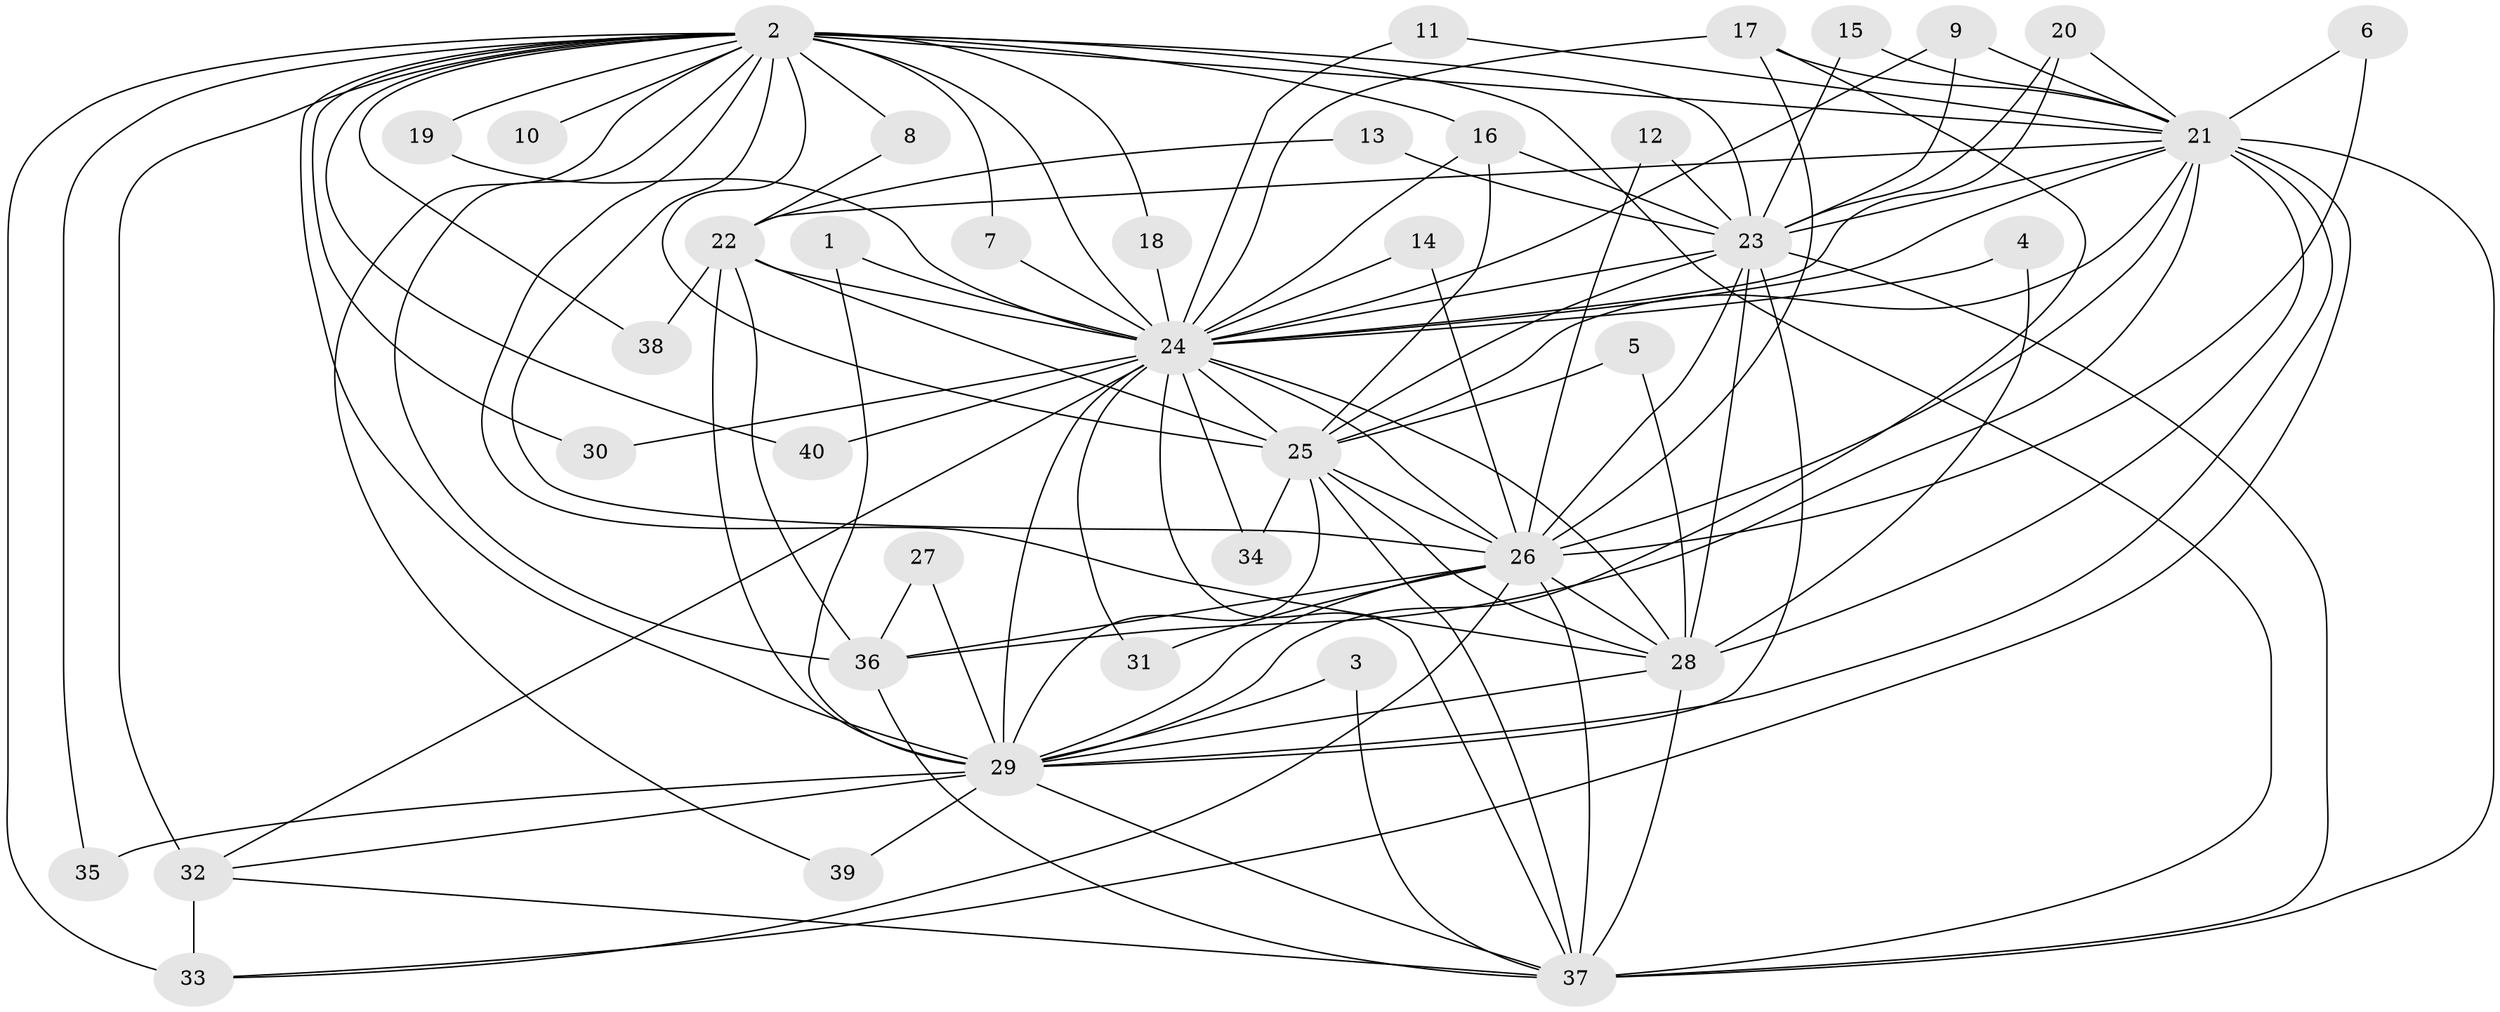 // original degree distribution, {18: 0.01282051282051282, 19: 0.01282051282051282, 14: 0.038461538461538464, 33: 0.01282051282051282, 15: 0.01282051282051282, 22: 0.01282051282051282, 20: 0.01282051282051282, 17: 0.01282051282051282, 4: 0.08974358974358974, 2: 0.6025641025641025, 3: 0.14102564102564102, 7: 0.01282051282051282, 6: 0.01282051282051282, 8: 0.01282051282051282}
// Generated by graph-tools (version 1.1) at 2025/25/03/09/25 03:25:50]
// undirected, 40 vertices, 112 edges
graph export_dot {
graph [start="1"]
  node [color=gray90,style=filled];
  1;
  2;
  3;
  4;
  5;
  6;
  7;
  8;
  9;
  10;
  11;
  12;
  13;
  14;
  15;
  16;
  17;
  18;
  19;
  20;
  21;
  22;
  23;
  24;
  25;
  26;
  27;
  28;
  29;
  30;
  31;
  32;
  33;
  34;
  35;
  36;
  37;
  38;
  39;
  40;
  1 -- 24 [weight=1.0];
  1 -- 29 [weight=1.0];
  2 -- 7 [weight=1.0];
  2 -- 8 [weight=1.0];
  2 -- 10 [weight=2.0];
  2 -- 16 [weight=1.0];
  2 -- 18 [weight=1.0];
  2 -- 19 [weight=1.0];
  2 -- 21 [weight=3.0];
  2 -- 23 [weight=2.0];
  2 -- 24 [weight=2.0];
  2 -- 25 [weight=3.0];
  2 -- 26 [weight=2.0];
  2 -- 28 [weight=2.0];
  2 -- 29 [weight=3.0];
  2 -- 30 [weight=1.0];
  2 -- 32 [weight=1.0];
  2 -- 33 [weight=2.0];
  2 -- 35 [weight=1.0];
  2 -- 36 [weight=1.0];
  2 -- 37 [weight=2.0];
  2 -- 38 [weight=1.0];
  2 -- 39 [weight=1.0];
  2 -- 40 [weight=1.0];
  3 -- 29 [weight=1.0];
  3 -- 37 [weight=1.0];
  4 -- 24 [weight=1.0];
  4 -- 28 [weight=1.0];
  5 -- 25 [weight=1.0];
  5 -- 28 [weight=1.0];
  6 -- 21 [weight=1.0];
  6 -- 26 [weight=1.0];
  7 -- 24 [weight=1.0];
  8 -- 22 [weight=1.0];
  9 -- 21 [weight=1.0];
  9 -- 23 [weight=2.0];
  9 -- 24 [weight=1.0];
  11 -- 21 [weight=1.0];
  11 -- 24 [weight=1.0];
  12 -- 23 [weight=2.0];
  12 -- 26 [weight=1.0];
  13 -- 22 [weight=1.0];
  13 -- 23 [weight=1.0];
  14 -- 24 [weight=1.0];
  14 -- 26 [weight=1.0];
  15 -- 21 [weight=1.0];
  15 -- 23 [weight=1.0];
  16 -- 23 [weight=1.0];
  16 -- 24 [weight=1.0];
  16 -- 25 [weight=1.0];
  17 -- 21 [weight=1.0];
  17 -- 24 [weight=1.0];
  17 -- 26 [weight=1.0];
  17 -- 29 [weight=1.0];
  18 -- 24 [weight=1.0];
  19 -- 24 [weight=1.0];
  20 -- 21 [weight=1.0];
  20 -- 23 [weight=1.0];
  20 -- 24 [weight=1.0];
  21 -- 22 [weight=2.0];
  21 -- 23 [weight=2.0];
  21 -- 24 [weight=1.0];
  21 -- 25 [weight=1.0];
  21 -- 26 [weight=1.0];
  21 -- 28 [weight=1.0];
  21 -- 29 [weight=1.0];
  21 -- 33 [weight=1.0];
  21 -- 36 [weight=1.0];
  21 -- 37 [weight=2.0];
  22 -- 24 [weight=1.0];
  22 -- 25 [weight=1.0];
  22 -- 29 [weight=1.0];
  22 -- 36 [weight=1.0];
  22 -- 38 [weight=1.0];
  23 -- 24 [weight=2.0];
  23 -- 25 [weight=1.0];
  23 -- 26 [weight=1.0];
  23 -- 28 [weight=1.0];
  23 -- 29 [weight=1.0];
  23 -- 37 [weight=1.0];
  24 -- 25 [weight=1.0];
  24 -- 26 [weight=2.0];
  24 -- 28 [weight=1.0];
  24 -- 29 [weight=2.0];
  24 -- 30 [weight=1.0];
  24 -- 31 [weight=1.0];
  24 -- 32 [weight=2.0];
  24 -- 34 [weight=2.0];
  24 -- 37 [weight=2.0];
  24 -- 40 [weight=1.0];
  25 -- 26 [weight=1.0];
  25 -- 28 [weight=2.0];
  25 -- 29 [weight=1.0];
  25 -- 34 [weight=1.0];
  25 -- 37 [weight=1.0];
  26 -- 28 [weight=2.0];
  26 -- 29 [weight=1.0];
  26 -- 31 [weight=1.0];
  26 -- 33 [weight=1.0];
  26 -- 36 [weight=2.0];
  26 -- 37 [weight=1.0];
  27 -- 29 [weight=1.0];
  27 -- 36 [weight=1.0];
  28 -- 29 [weight=2.0];
  28 -- 37 [weight=1.0];
  29 -- 32 [weight=1.0];
  29 -- 35 [weight=1.0];
  29 -- 37 [weight=1.0];
  29 -- 39 [weight=2.0];
  32 -- 33 [weight=1.0];
  32 -- 37 [weight=1.0];
  36 -- 37 [weight=1.0];
}
